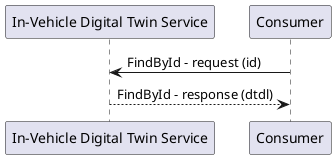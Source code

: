 @startuml

participant "In-Vehicle Digital Twin Service"
participant "Consumer"

"Consumer" -> "In-Vehicle Digital Twin Service" : FindById - request (id)
"In-Vehicle Digital Twin Service" --> "Consumer" : FindById - response (dtdl)

@enduml

